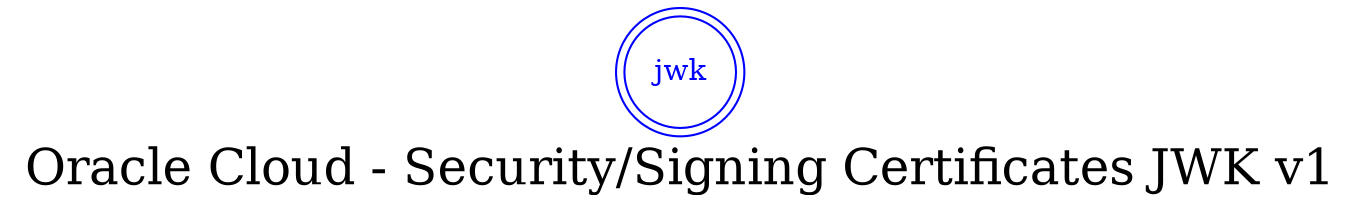digraph LexiconGraph {
graph[label="Oracle Cloud - Security/Signing Certificates JWK v1", fontsize=24]
splines=true
"jwk" [color=blue, fontcolor=blue, shape=doublecircle]
}
